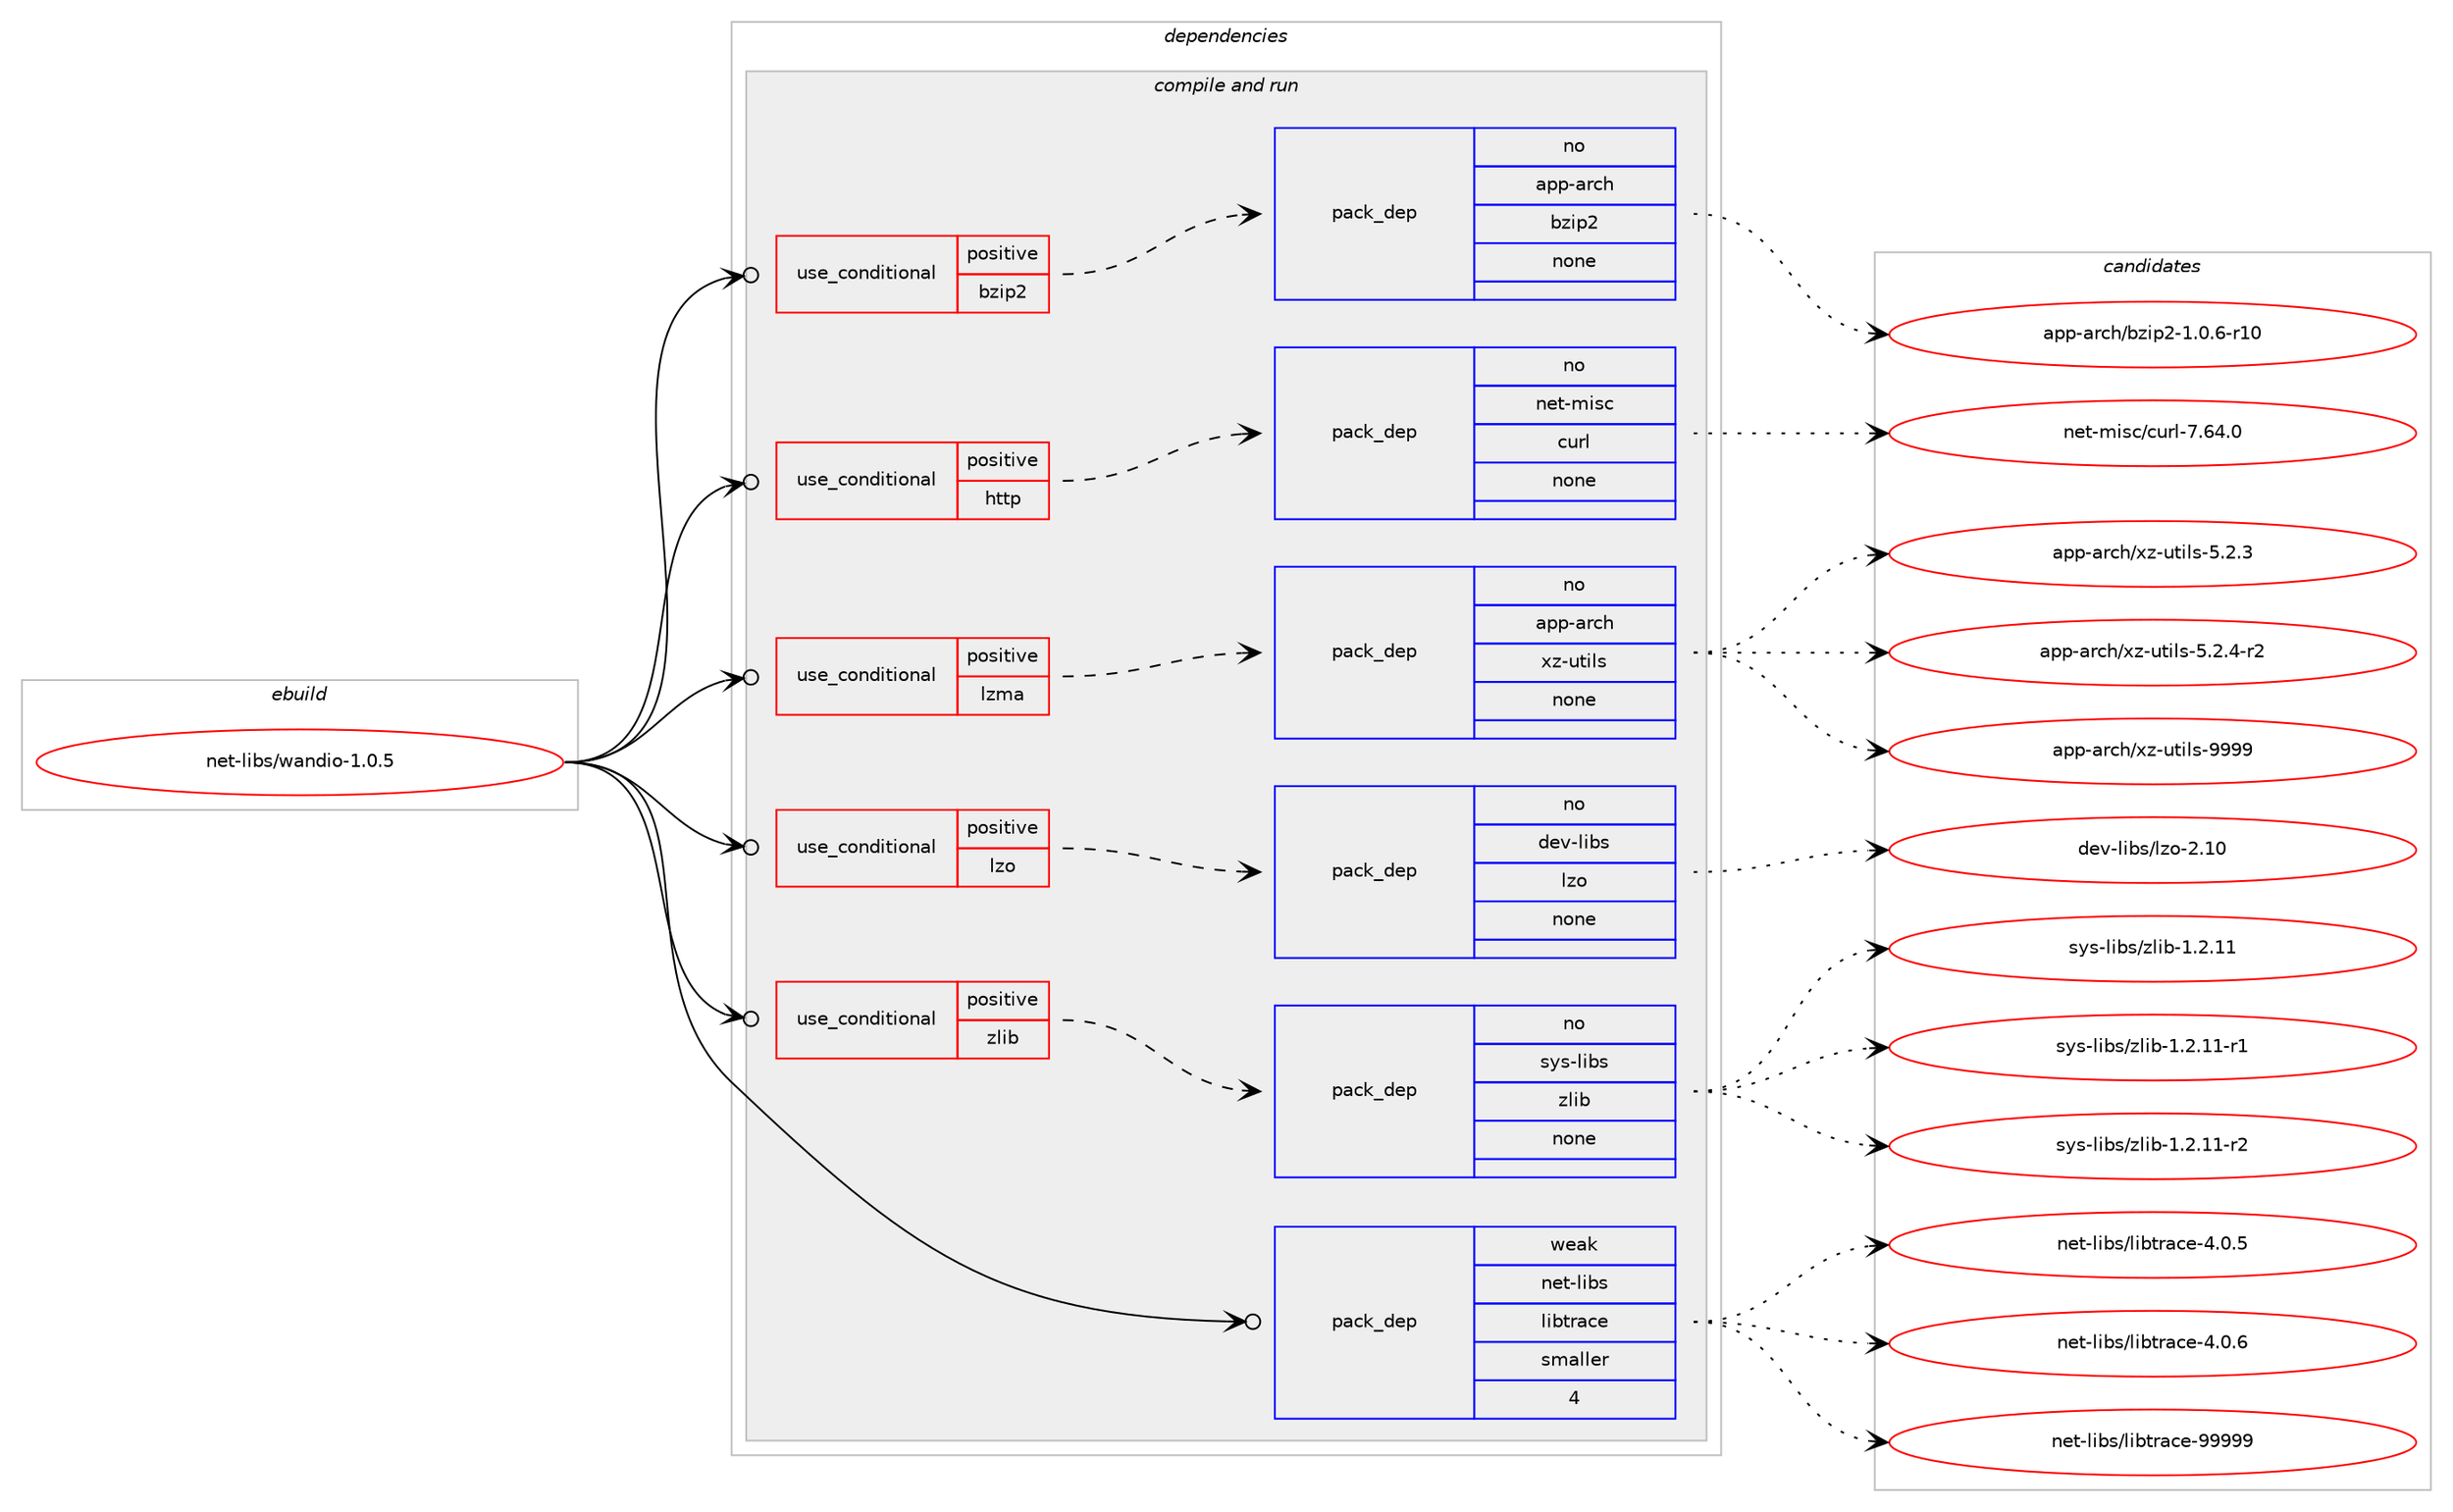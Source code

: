 digraph prolog {

# *************
# Graph options
# *************

newrank=true;
concentrate=true;
compound=true;
graph [rankdir=LR,fontname=Helvetica,fontsize=10,ranksep=1.5];#, ranksep=2.5, nodesep=0.2];
edge  [arrowhead=vee];
node  [fontname=Helvetica,fontsize=10];

# **********
# The ebuild
# **********

subgraph cluster_leftcol {
color=gray;
rank=same;
label=<<i>ebuild</i>>;
id [label="net-libs/wandio-1.0.5", color=red, width=4, href="../net-libs/wandio-1.0.5.svg"];
}

# ****************
# The dependencies
# ****************

subgraph cluster_midcol {
color=gray;
label=<<i>dependencies</i>>;
subgraph cluster_compile {
fillcolor="#eeeeee";
style=filled;
label=<<i>compile</i>>;
}
subgraph cluster_compileandrun {
fillcolor="#eeeeee";
style=filled;
label=<<i>compile and run</i>>;
subgraph cond446855 {
dependency1662261 [label=<<TABLE BORDER="0" CELLBORDER="1" CELLSPACING="0" CELLPADDING="4"><TR><TD ROWSPAN="3" CELLPADDING="10">use_conditional</TD></TR><TR><TD>positive</TD></TR><TR><TD>bzip2</TD></TR></TABLE>>, shape=none, color=red];
subgraph pack1188407 {
dependency1662262 [label=<<TABLE BORDER="0" CELLBORDER="1" CELLSPACING="0" CELLPADDING="4" WIDTH="220"><TR><TD ROWSPAN="6" CELLPADDING="30">pack_dep</TD></TR><TR><TD WIDTH="110">no</TD></TR><TR><TD>app-arch</TD></TR><TR><TD>bzip2</TD></TR><TR><TD>none</TD></TR><TR><TD></TD></TR></TABLE>>, shape=none, color=blue];
}
dependency1662261:e -> dependency1662262:w [weight=20,style="dashed",arrowhead="vee"];
}
id:e -> dependency1662261:w [weight=20,style="solid",arrowhead="odotvee"];
subgraph cond446856 {
dependency1662263 [label=<<TABLE BORDER="0" CELLBORDER="1" CELLSPACING="0" CELLPADDING="4"><TR><TD ROWSPAN="3" CELLPADDING="10">use_conditional</TD></TR><TR><TD>positive</TD></TR><TR><TD>http</TD></TR></TABLE>>, shape=none, color=red];
subgraph pack1188408 {
dependency1662264 [label=<<TABLE BORDER="0" CELLBORDER="1" CELLSPACING="0" CELLPADDING="4" WIDTH="220"><TR><TD ROWSPAN="6" CELLPADDING="30">pack_dep</TD></TR><TR><TD WIDTH="110">no</TD></TR><TR><TD>net-misc</TD></TR><TR><TD>curl</TD></TR><TR><TD>none</TD></TR><TR><TD></TD></TR></TABLE>>, shape=none, color=blue];
}
dependency1662263:e -> dependency1662264:w [weight=20,style="dashed",arrowhead="vee"];
}
id:e -> dependency1662263:w [weight=20,style="solid",arrowhead="odotvee"];
subgraph cond446857 {
dependency1662265 [label=<<TABLE BORDER="0" CELLBORDER="1" CELLSPACING="0" CELLPADDING="4"><TR><TD ROWSPAN="3" CELLPADDING="10">use_conditional</TD></TR><TR><TD>positive</TD></TR><TR><TD>lzma</TD></TR></TABLE>>, shape=none, color=red];
subgraph pack1188409 {
dependency1662266 [label=<<TABLE BORDER="0" CELLBORDER="1" CELLSPACING="0" CELLPADDING="4" WIDTH="220"><TR><TD ROWSPAN="6" CELLPADDING="30">pack_dep</TD></TR><TR><TD WIDTH="110">no</TD></TR><TR><TD>app-arch</TD></TR><TR><TD>xz-utils</TD></TR><TR><TD>none</TD></TR><TR><TD></TD></TR></TABLE>>, shape=none, color=blue];
}
dependency1662265:e -> dependency1662266:w [weight=20,style="dashed",arrowhead="vee"];
}
id:e -> dependency1662265:w [weight=20,style="solid",arrowhead="odotvee"];
subgraph cond446858 {
dependency1662267 [label=<<TABLE BORDER="0" CELLBORDER="1" CELLSPACING="0" CELLPADDING="4"><TR><TD ROWSPAN="3" CELLPADDING="10">use_conditional</TD></TR><TR><TD>positive</TD></TR><TR><TD>lzo</TD></TR></TABLE>>, shape=none, color=red];
subgraph pack1188410 {
dependency1662268 [label=<<TABLE BORDER="0" CELLBORDER="1" CELLSPACING="0" CELLPADDING="4" WIDTH="220"><TR><TD ROWSPAN="6" CELLPADDING="30">pack_dep</TD></TR><TR><TD WIDTH="110">no</TD></TR><TR><TD>dev-libs</TD></TR><TR><TD>lzo</TD></TR><TR><TD>none</TD></TR><TR><TD></TD></TR></TABLE>>, shape=none, color=blue];
}
dependency1662267:e -> dependency1662268:w [weight=20,style="dashed",arrowhead="vee"];
}
id:e -> dependency1662267:w [weight=20,style="solid",arrowhead="odotvee"];
subgraph cond446859 {
dependency1662269 [label=<<TABLE BORDER="0" CELLBORDER="1" CELLSPACING="0" CELLPADDING="4"><TR><TD ROWSPAN="3" CELLPADDING="10">use_conditional</TD></TR><TR><TD>positive</TD></TR><TR><TD>zlib</TD></TR></TABLE>>, shape=none, color=red];
subgraph pack1188411 {
dependency1662270 [label=<<TABLE BORDER="0" CELLBORDER="1" CELLSPACING="0" CELLPADDING="4" WIDTH="220"><TR><TD ROWSPAN="6" CELLPADDING="30">pack_dep</TD></TR><TR><TD WIDTH="110">no</TD></TR><TR><TD>sys-libs</TD></TR><TR><TD>zlib</TD></TR><TR><TD>none</TD></TR><TR><TD></TD></TR></TABLE>>, shape=none, color=blue];
}
dependency1662269:e -> dependency1662270:w [weight=20,style="dashed",arrowhead="vee"];
}
id:e -> dependency1662269:w [weight=20,style="solid",arrowhead="odotvee"];
subgraph pack1188412 {
dependency1662271 [label=<<TABLE BORDER="0" CELLBORDER="1" CELLSPACING="0" CELLPADDING="4" WIDTH="220"><TR><TD ROWSPAN="6" CELLPADDING="30">pack_dep</TD></TR><TR><TD WIDTH="110">weak</TD></TR><TR><TD>net-libs</TD></TR><TR><TD>libtrace</TD></TR><TR><TD>smaller</TD></TR><TR><TD>4</TD></TR></TABLE>>, shape=none, color=blue];
}
id:e -> dependency1662271:w [weight=20,style="solid",arrowhead="odotvee"];
}
subgraph cluster_run {
fillcolor="#eeeeee";
style=filled;
label=<<i>run</i>>;
}
}

# **************
# The candidates
# **************

subgraph cluster_choices {
rank=same;
color=gray;
label=<<i>candidates</i>>;

subgraph choice1188407 {
color=black;
nodesep=1;
choice97112112459711499104479812210511250454946484654451144948 [label="app-arch/bzip2-1.0.6-r10", color=red, width=4,href="../app-arch/bzip2-1.0.6-r10.svg"];
dependency1662262:e -> choice97112112459711499104479812210511250454946484654451144948:w [style=dotted,weight="100"];
}
subgraph choice1188408 {
color=black;
nodesep=1;
choice1101011164510910511599479911711410845554654524648 [label="net-misc/curl-7.64.0", color=red, width=4,href="../net-misc/curl-7.64.0.svg"];
dependency1662264:e -> choice1101011164510910511599479911711410845554654524648:w [style=dotted,weight="100"];
}
subgraph choice1188409 {
color=black;
nodesep=1;
choice971121124597114991044712012245117116105108115455346504651 [label="app-arch/xz-utils-5.2.3", color=red, width=4,href="../app-arch/xz-utils-5.2.3.svg"];
choice9711211245971149910447120122451171161051081154553465046524511450 [label="app-arch/xz-utils-5.2.4-r2", color=red, width=4,href="../app-arch/xz-utils-5.2.4-r2.svg"];
choice9711211245971149910447120122451171161051081154557575757 [label="app-arch/xz-utils-9999", color=red, width=4,href="../app-arch/xz-utils-9999.svg"];
dependency1662266:e -> choice971121124597114991044712012245117116105108115455346504651:w [style=dotted,weight="100"];
dependency1662266:e -> choice9711211245971149910447120122451171161051081154553465046524511450:w [style=dotted,weight="100"];
dependency1662266:e -> choice9711211245971149910447120122451171161051081154557575757:w [style=dotted,weight="100"];
}
subgraph choice1188410 {
color=black;
nodesep=1;
choice1001011184510810598115471081221114550464948 [label="dev-libs/lzo-2.10", color=red, width=4,href="../dev-libs/lzo-2.10.svg"];
dependency1662268:e -> choice1001011184510810598115471081221114550464948:w [style=dotted,weight="100"];
}
subgraph choice1188411 {
color=black;
nodesep=1;
choice1151211154510810598115471221081059845494650464949 [label="sys-libs/zlib-1.2.11", color=red, width=4,href="../sys-libs/zlib-1.2.11.svg"];
choice11512111545108105981154712210810598454946504649494511449 [label="sys-libs/zlib-1.2.11-r1", color=red, width=4,href="../sys-libs/zlib-1.2.11-r1.svg"];
choice11512111545108105981154712210810598454946504649494511450 [label="sys-libs/zlib-1.2.11-r2", color=red, width=4,href="../sys-libs/zlib-1.2.11-r2.svg"];
dependency1662270:e -> choice1151211154510810598115471221081059845494650464949:w [style=dotted,weight="100"];
dependency1662270:e -> choice11512111545108105981154712210810598454946504649494511449:w [style=dotted,weight="100"];
dependency1662270:e -> choice11512111545108105981154712210810598454946504649494511450:w [style=dotted,weight="100"];
}
subgraph choice1188412 {
color=black;
nodesep=1;
choice110101116451081059811547108105981161149799101455246484653 [label="net-libs/libtrace-4.0.5", color=red, width=4,href="../net-libs/libtrace-4.0.5.svg"];
choice110101116451081059811547108105981161149799101455246484654 [label="net-libs/libtrace-4.0.6", color=red, width=4,href="../net-libs/libtrace-4.0.6.svg"];
choice110101116451081059811547108105981161149799101455757575757 [label="net-libs/libtrace-99999", color=red, width=4,href="../net-libs/libtrace-99999.svg"];
dependency1662271:e -> choice110101116451081059811547108105981161149799101455246484653:w [style=dotted,weight="100"];
dependency1662271:e -> choice110101116451081059811547108105981161149799101455246484654:w [style=dotted,weight="100"];
dependency1662271:e -> choice110101116451081059811547108105981161149799101455757575757:w [style=dotted,weight="100"];
}
}

}
